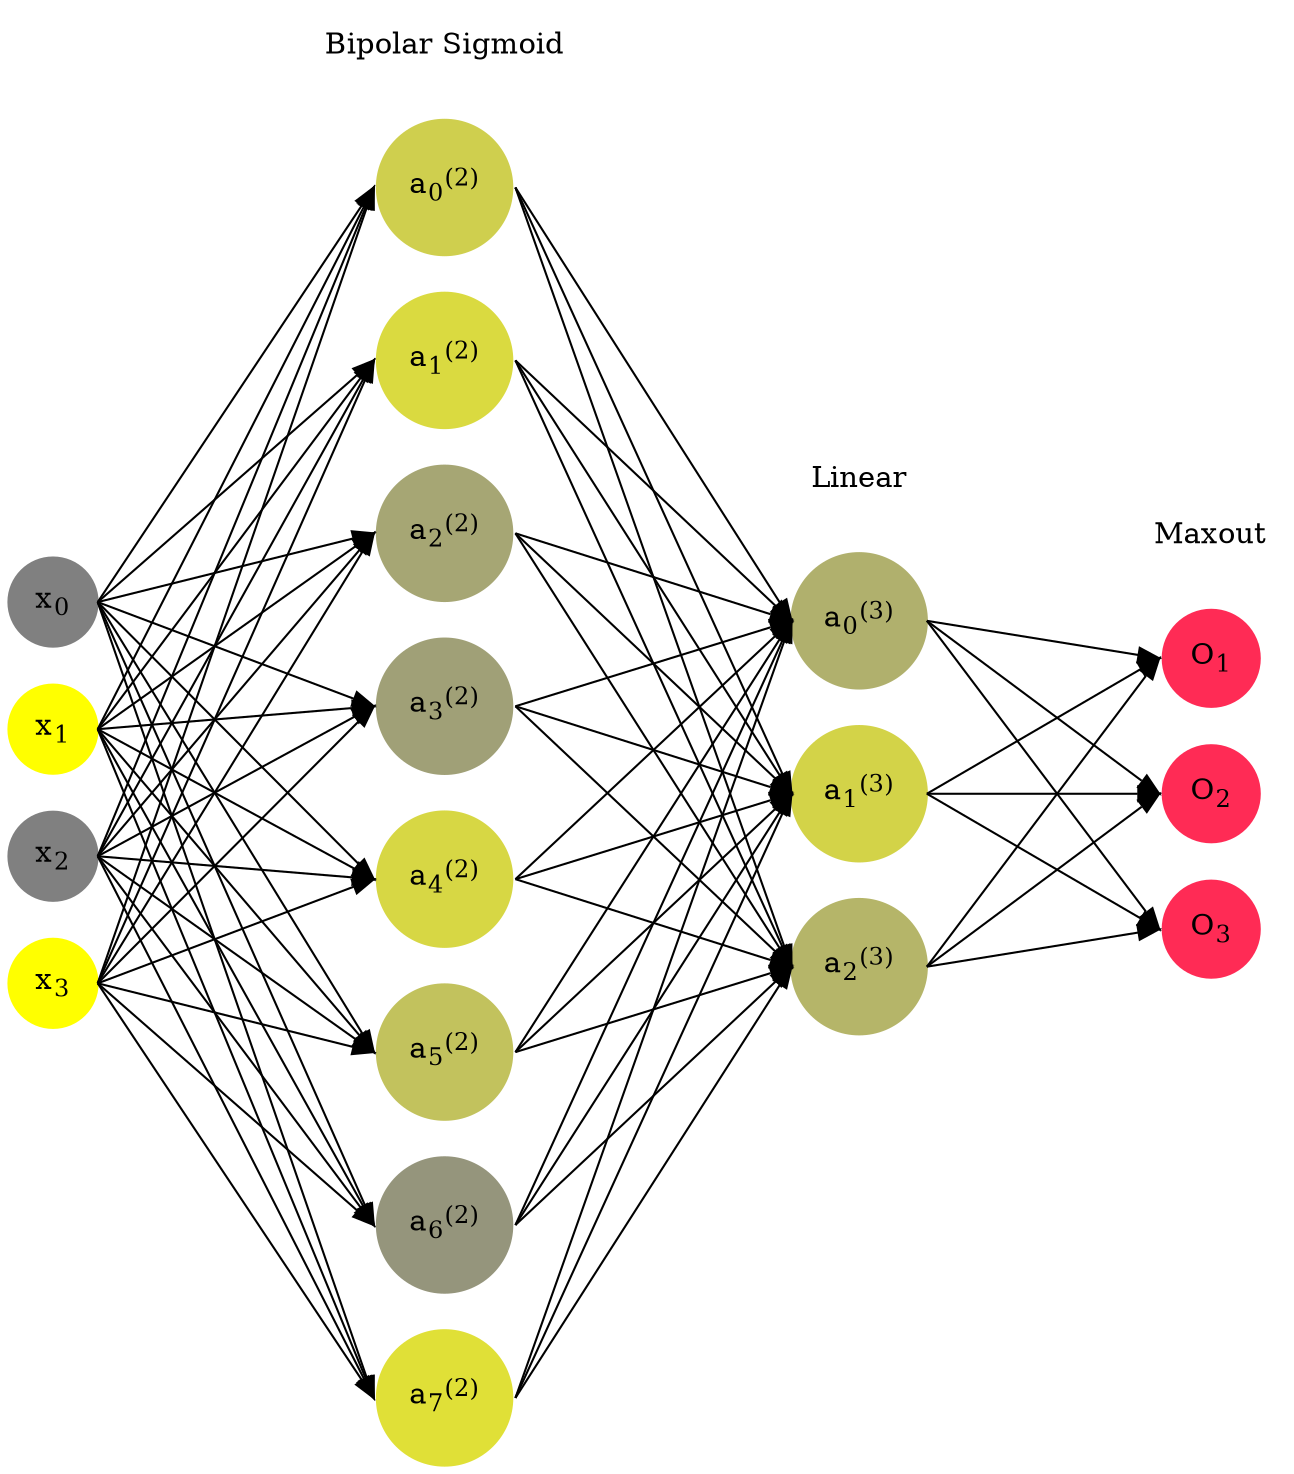 digraph G {
	rankdir = LR;
	splines=false;
	edge[style=invis];
	ranksep= 1.4;
	{
	node [shape=circle, color="0.1667, 0.0, 0.5", style=filled, fillcolor="0.1667, 0.0, 0.5"];
	x0 [label=<x<sub>0</sub>>];
	}
	{
	node [shape=circle, color="0.1667, 1.0, 1.0", style=filled, fillcolor="0.1667, 1.0, 1.0"];
	x1 [label=<x<sub>1</sub>>];
	}
	{
	node [shape=circle, color="0.1667, 0.0, 0.5", style=filled, fillcolor="0.1667, 0.0, 0.5"];
	x2 [label=<x<sub>2</sub>>];
	}
	{
	node [shape=circle, color="0.1667, 1.0, 1.0", style=filled, fillcolor="0.1667, 1.0, 1.0"];
	x3 [label=<x<sub>3</sub>>];
	}
	{
	node [shape=circle, color="0.1667, 0.621411, 0.810705", style=filled, fillcolor="0.1667, 0.621411, 0.810705"];
	a02 [label=<a<sub>0</sub><sup>(2)</sup>>];
	}
	{
	node [shape=circle, color="0.1667, 0.706555, 0.853278", style=filled, fillcolor="0.1667, 0.706555, 0.853278"];
	a12 [label=<a<sub>1</sub><sup>(2)</sup>>];
	}
	{
	node [shape=circle, color="0.1667, 0.298667, 0.649333", style=filled, fillcolor="0.1667, 0.298667, 0.649333"];
	a22 [label=<a<sub>2</sub><sup>(2)</sup>>];
	}
	{
	node [shape=circle, color="0.1667, 0.255807, 0.627903", style=filled, fillcolor="0.1667, 0.255807, 0.627903"];
	a32 [label=<a<sub>3</sub><sup>(2)</sup>>];
	}
	{
	node [shape=circle, color="0.1667, 0.683056, 0.841528", style=filled, fillcolor="0.1667, 0.683056, 0.841528"];
	a42 [label=<a<sub>4</sub><sup>(2)</sup>>];
	}
	{
	node [shape=circle, color="0.1667, 0.518065, 0.759032", style=filled, fillcolor="0.1667, 0.518065, 0.759032"];
	a52 [label=<a<sub>5</sub><sup>(2)</sup>>];
	}
	{
	node [shape=circle, color="0.1667, 0.165496, 0.582748", style=filled, fillcolor="0.1667, 0.165496, 0.582748"];
	a62 [label=<a<sub>6</sub><sup>(2)</sup>>];
	}
	{
	node [shape=circle, color="0.1667, 0.751140, 0.875570", style=filled, fillcolor="0.1667, 0.751140, 0.875570"];
	a72 [label=<a<sub>7</sub><sup>(2)</sup>>];
	}
	{
	node [shape=circle, color="0.1667, 0.381716, 0.690858", style=filled, fillcolor="0.1667, 0.381716, 0.690858"];
	a03 [label=<a<sub>0</sub><sup>(3)</sup>>];
	}
	{
	node [shape=circle, color="0.1667, 0.655816, 0.827908", style=filled, fillcolor="0.1667, 0.655816, 0.827908"];
	a13 [label=<a<sub>1</sub><sup>(3)</sup>>];
	}
	{
	node [shape=circle, color="0.1667, 0.418906, 0.709453", style=filled, fillcolor="0.1667, 0.418906, 0.709453"];
	a23 [label=<a<sub>2</sub><sup>(3)</sup>>];
	}
	{
	node [shape=circle, color="0.9667, 0.83, 1.0", style=filled, fillcolor="0.9667, 0.83, 1.0"];
	O1 [label=<O<sub>1</sub>>];
	}
	{
	node [shape=circle, color="0.9667, 0.83, 1.0", style=filled, fillcolor="0.9667, 0.83, 1.0"];
	O2 [label=<O<sub>2</sub>>];
	}
	{
	node [shape=circle, color="0.9667, 0.83, 1.0", style=filled, fillcolor="0.9667, 0.83, 1.0"];
	O3 [label=<O<sub>3</sub>>];
	}
	{
	rank=same;
	x0->x1->x2->x3;
	}
	{
	rank=same;
	a02->a12->a22->a32->a42->a52->a62->a72;
	}
	{
	rank=same;
	a03->a13->a23;
	}
	{
	rank=same;
	O1->O2->O3;
	}
	l1 [shape=plaintext,label="Bipolar Sigmoid"];
	l1->a02;
	{rank=same; l1;a02};
	l2 [shape=plaintext,label="Linear"];
	l2->a03;
	{rank=same; l2;a03};
	l3 [shape=plaintext,label="Maxout"];
	l3->O1;
	{rank=same; l3;O1};
edge[style=solid, tailport=e, headport=w];
	{x0;x1;x2;x3} -> {a02;a12;a22;a32;a42;a52;a62;a72};
	{a02;a12;a22;a32;a42;a52;a62;a72} -> {a03;a13;a23};
	{a03;a13;a23} -> {O1,O2,O3};
}